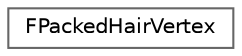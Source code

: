 digraph "Graphical Class Hierarchy"
{
 // INTERACTIVE_SVG=YES
 // LATEX_PDF_SIZE
  bgcolor="transparent";
  edge [fontname=Helvetica,fontsize=10,labelfontname=Helvetica,labelfontsize=10];
  node [fontname=Helvetica,fontsize=10,shape=box,height=0.2,width=0.4];
  rankdir="LR";
  Node0 [id="Node000000",label="FPackedHairVertex",height=0.2,width=0.4,color="grey40", fillcolor="white", style="filled",URL="$dc/d67/structFPackedHairVertex.html",tooltip=" "];
}

